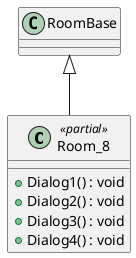 @startuml
class Room_8 <<partial>> {
    + Dialog1() : void
    + Dialog2() : void
    + Dialog3() : void
    + Dialog4() : void
}
RoomBase <|-- Room_8
@enduml
